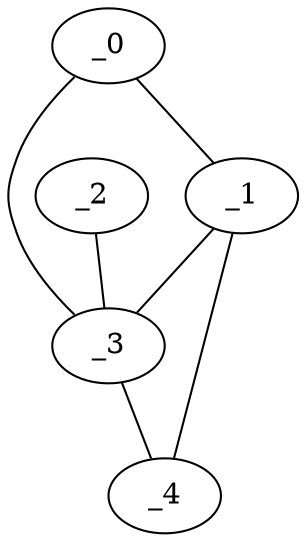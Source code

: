 graph WP1_0116 {
	_0	 [x="0.435068",
		y="3.39373"];
	_1	 [x="0.830427",
		y="0.660577"];
	_0 -- _1;
	_3	 [x="2.01877",
		y="0.523047"];
	_0 -- _3;
	_1 -- _3;
	_4	 [x="1.25775",
		y="2.37254"];
	_1 -- _4;
	_2	 [x="2.366",
		y="2.97878"];
	_2 -- _3;
	_3 -- _4;
}
